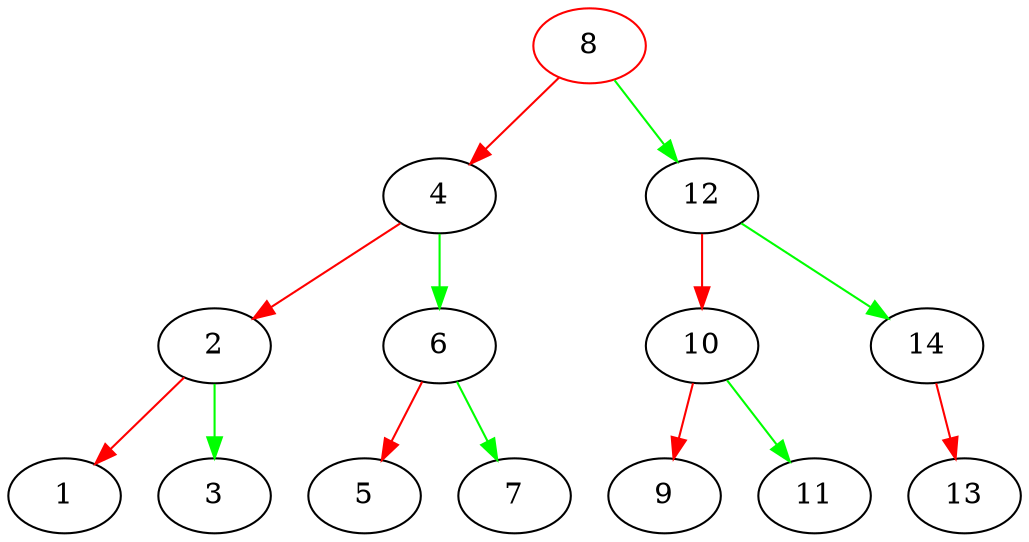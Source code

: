 digraph G{
8[color=red];
8->4[color=red];
4->2[color=red];
2->1[color=red];
2->3[color=green];
4->6[color=green];
6->5[color=red];
6->7[color=green];
8->12[color=green];
12->10[color=red];
10->9[color=red];
10->11[color=green];
12->14[color=green];
14->13[color=red];
}
